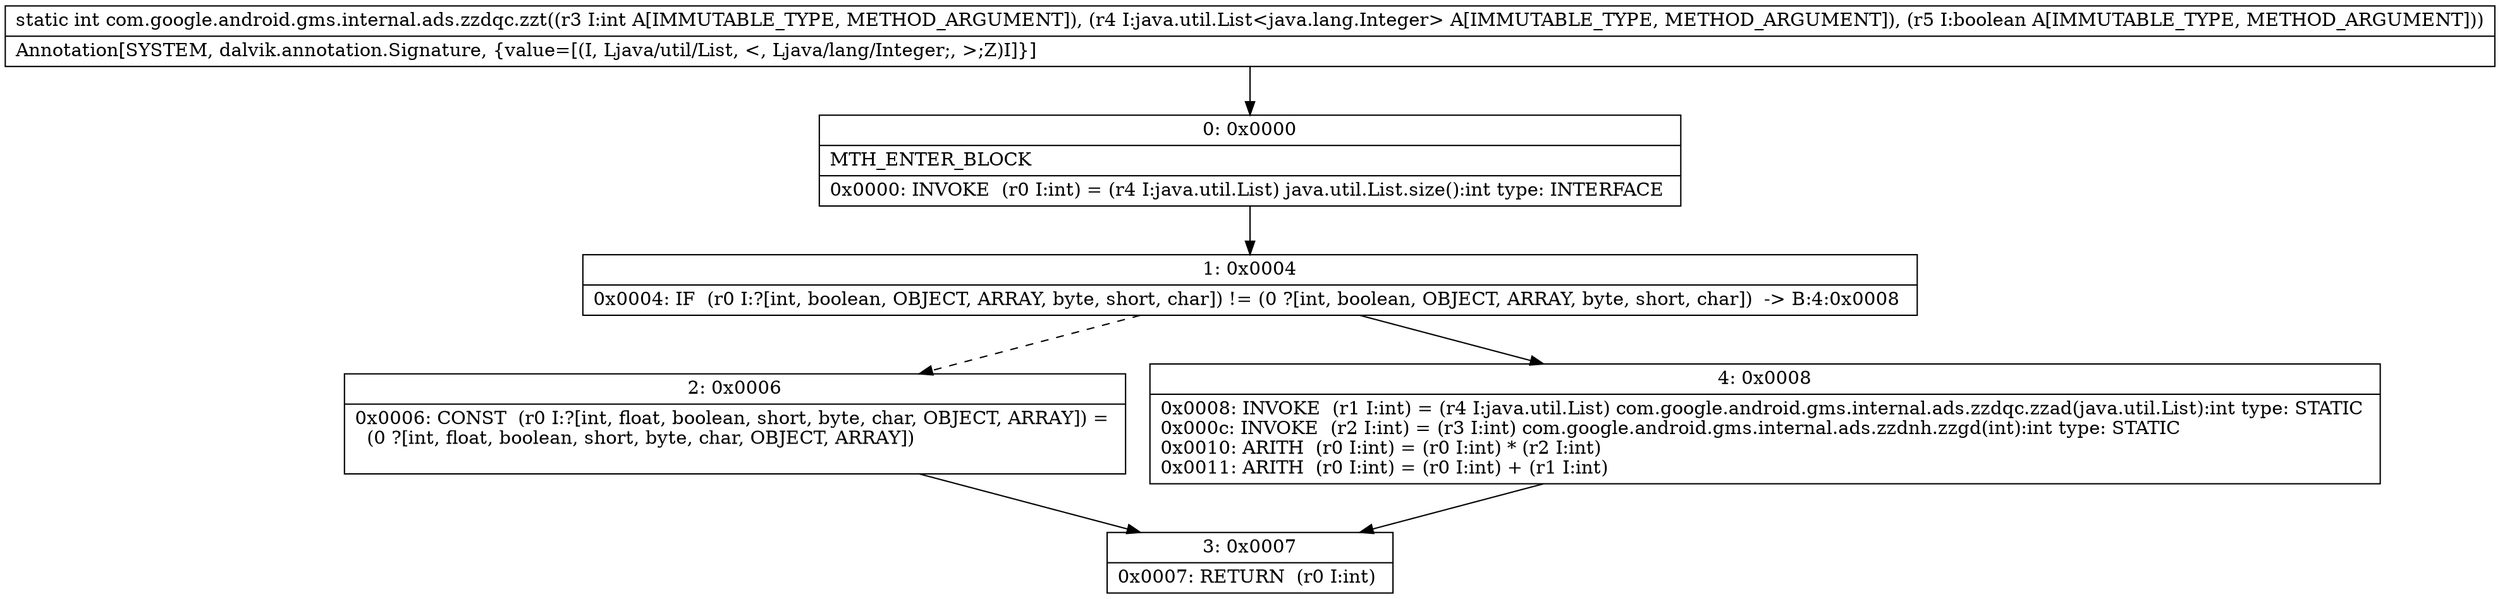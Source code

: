 digraph "CFG forcom.google.android.gms.internal.ads.zzdqc.zzt(ILjava\/util\/List;Z)I" {
Node_0 [shape=record,label="{0\:\ 0x0000|MTH_ENTER_BLOCK\l|0x0000: INVOKE  (r0 I:int) = (r4 I:java.util.List) java.util.List.size():int type: INTERFACE \l}"];
Node_1 [shape=record,label="{1\:\ 0x0004|0x0004: IF  (r0 I:?[int, boolean, OBJECT, ARRAY, byte, short, char]) != (0 ?[int, boolean, OBJECT, ARRAY, byte, short, char])  \-\> B:4:0x0008 \l}"];
Node_2 [shape=record,label="{2\:\ 0x0006|0x0006: CONST  (r0 I:?[int, float, boolean, short, byte, char, OBJECT, ARRAY]) = \l  (0 ?[int, float, boolean, short, byte, char, OBJECT, ARRAY])\l \l}"];
Node_3 [shape=record,label="{3\:\ 0x0007|0x0007: RETURN  (r0 I:int) \l}"];
Node_4 [shape=record,label="{4\:\ 0x0008|0x0008: INVOKE  (r1 I:int) = (r4 I:java.util.List) com.google.android.gms.internal.ads.zzdqc.zzad(java.util.List):int type: STATIC \l0x000c: INVOKE  (r2 I:int) = (r3 I:int) com.google.android.gms.internal.ads.zzdnh.zzgd(int):int type: STATIC \l0x0010: ARITH  (r0 I:int) = (r0 I:int) * (r2 I:int) \l0x0011: ARITH  (r0 I:int) = (r0 I:int) + (r1 I:int) \l}"];
MethodNode[shape=record,label="{static int com.google.android.gms.internal.ads.zzdqc.zzt((r3 I:int A[IMMUTABLE_TYPE, METHOD_ARGUMENT]), (r4 I:java.util.List\<java.lang.Integer\> A[IMMUTABLE_TYPE, METHOD_ARGUMENT]), (r5 I:boolean A[IMMUTABLE_TYPE, METHOD_ARGUMENT]))  | Annotation[SYSTEM, dalvik.annotation.Signature, \{value=[(I, Ljava\/util\/List, \<, Ljava\/lang\/Integer;, \>;Z)I]\}]\l}"];
MethodNode -> Node_0;
Node_0 -> Node_1;
Node_1 -> Node_2[style=dashed];
Node_1 -> Node_4;
Node_2 -> Node_3;
Node_4 -> Node_3;
}

